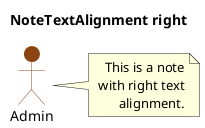 @startuml

'!include ../../../plantuml-styles/plantuml-ae-skinparam-ex.iuml

skinparam ActorBorderColor   SaddleBrown
skinparam ActorBackgroundColor SaddleBrown

skinparam NoteTextAlignment right

title NoteTextAlignment right

:Admin: #saddleBrown
actor Admin

note right of Admin : This is a note\n with right text\nalignment.

@enduml